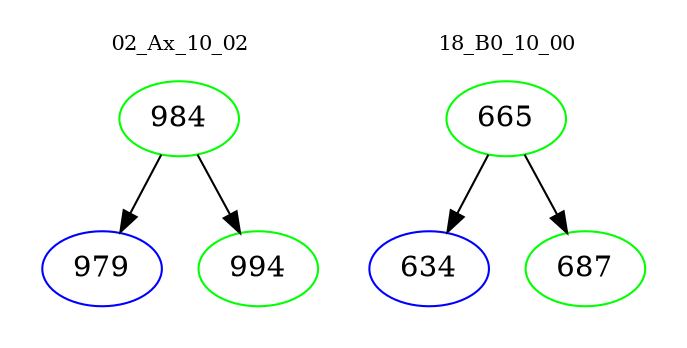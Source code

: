 digraph{
subgraph cluster_0 {
color = white
label = "02_Ax_10_02";
fontsize=10;
T0_984 [label="984", color="green"]
T0_984 -> T0_979 [color="black"]
T0_979 [label="979", color="blue"]
T0_984 -> T0_994 [color="black"]
T0_994 [label="994", color="green"]
}
subgraph cluster_1 {
color = white
label = "18_B0_10_00";
fontsize=10;
T1_665 [label="665", color="green"]
T1_665 -> T1_634 [color="black"]
T1_634 [label="634", color="blue"]
T1_665 -> T1_687 [color="black"]
T1_687 [label="687", color="green"]
}
}
